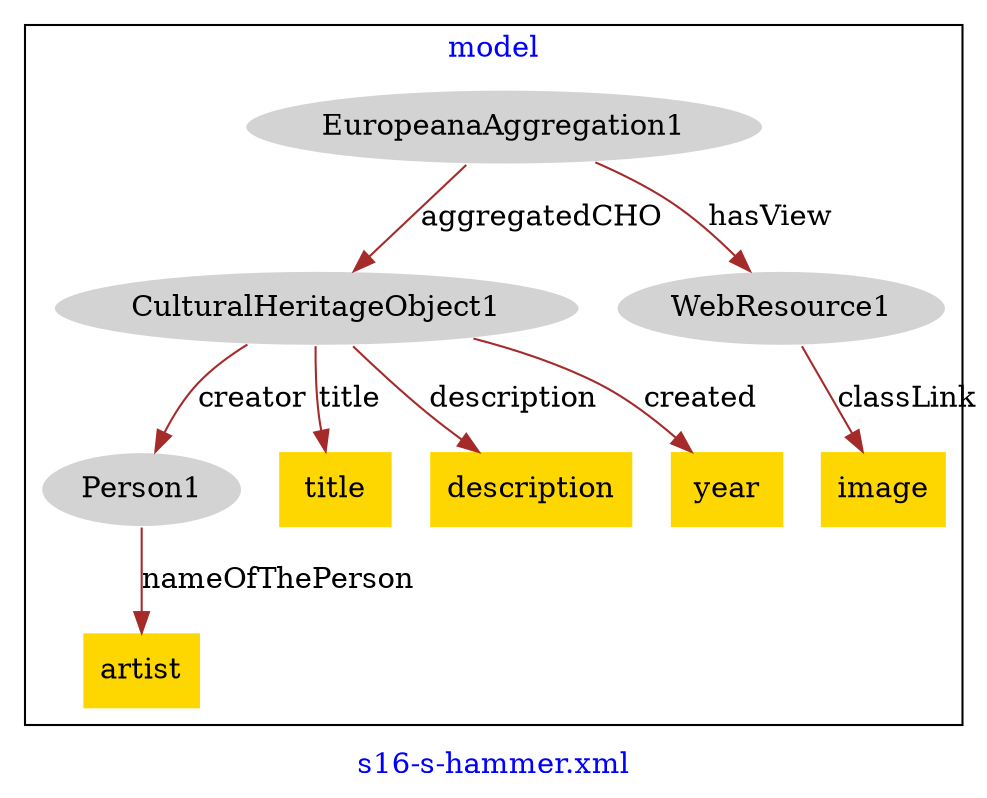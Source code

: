 digraph n0 {
fontcolor="blue"
remincross="true"
label="s16-s-hammer.xml"
subgraph cluster {
label="model"
n2[style="filled",color="white",fillcolor="lightgray",label="CulturalHeritageObject1"];
n3[style="filled",color="white",fillcolor="lightgray",label="Person1"];
n4[style="filled",color="white",fillcolor="lightgray",label="EuropeanaAggregation1"];
n5[style="filled",color="white",fillcolor="lightgray",label="WebResource1"];
n6[shape="plaintext",style="filled",fillcolor="gold",label="title"];
n7[shape="plaintext",style="filled",fillcolor="gold",label="description"];
n8[shape="plaintext",style="filled",fillcolor="gold",label="image"];
n9[shape="plaintext",style="filled",fillcolor="gold",label="artist"];
n10[shape="plaintext",style="filled",fillcolor="gold",label="year"];
}
n2 -> n3[color="brown",fontcolor="black",label="creator"]
n4 -> n2[color="brown",fontcolor="black",label="aggregatedCHO"]
n4 -> n5[color="brown",fontcolor="black",label="hasView"]
n2 -> n6[color="brown",fontcolor="black",label="title"]
n2 -> n7[color="brown",fontcolor="black",label="description"]
n5 -> n8[color="brown",fontcolor="black",label="classLink"]
n3 -> n9[color="brown",fontcolor="black",label="nameOfThePerson"]
n2 -> n10[color="brown",fontcolor="black",label="created"]
}
